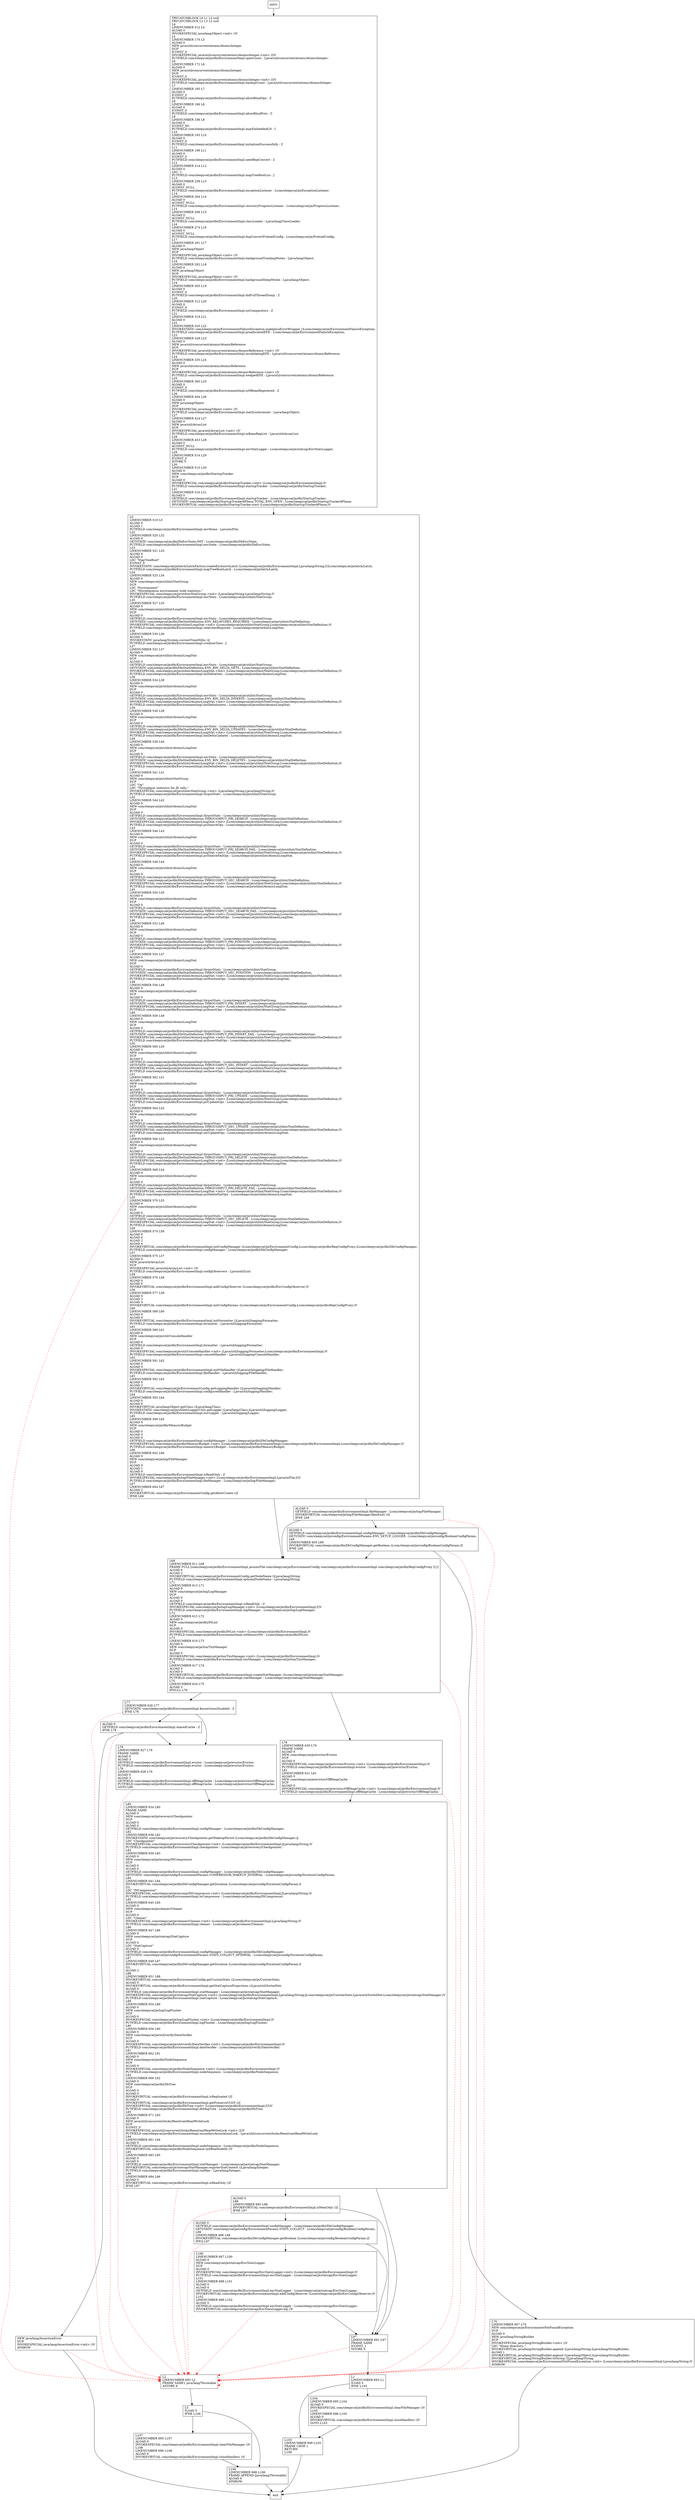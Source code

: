 digraph <init> {
node [shape=record];
685703329 [label="L68\lLINENUMBER 611 L68\lFRAME FULL [com/sleepycat/je/dbi/EnvironmentImpl java/io/File com/sleepycat/je/EnvironmentConfig com/sleepycat/je/dbi/EnvironmentImpl com/sleepycat/je/dbi/RepConfigProxy I] []\lALOAD 0\lALOAD 2\lINVOKEVIRTUAL com/sleepycat/je/EnvironmentConfig.getNodeName ()Ljava/lang/String;\lPUTFIELD com/sleepycat/je/dbi/EnvironmentImpl.optionalNodeName : Ljava/lang/String;\lL71\lLINENUMBER 613 L71\lALOAD 0\lNEW com/sleepycat/je/log/LogManager\lDUP\lALOAD 0\lALOAD 0\lGETFIELD com/sleepycat/je/dbi/EnvironmentImpl.isReadOnly : Z\lINVOKESPECIAL com/sleepycat/je/log/LogManager.\<init\> (Lcom/sleepycat/je/dbi/EnvironmentImpl;Z)V\lPUTFIELD com/sleepycat/je/dbi/EnvironmentImpl.logManager : Lcom/sleepycat/je/log/LogManager;\lL72\lLINENUMBER 615 L72\lALOAD 0\lNEW com/sleepycat/je/dbi/INList\lDUP\lALOAD 0\lINVOKESPECIAL com/sleepycat/je/dbi/INList.\<init\> (Lcom/sleepycat/je/dbi/EnvironmentImpl;)V\lPUTFIELD com/sleepycat/je/dbi/EnvironmentImpl.inMemoryINs : Lcom/sleepycat/je/dbi/INList;\lL73\lLINENUMBER 616 L73\lALOAD 0\lNEW com/sleepycat/je/txn/TxnManager\lDUP\lALOAD 0\lINVOKESPECIAL com/sleepycat/je/txn/TxnManager.\<init\> (Lcom/sleepycat/je/dbi/EnvironmentImpl;)V\lPUTFIELD com/sleepycat/je/dbi/EnvironmentImpl.txnManager : Lcom/sleepycat/je/txn/TxnManager;\lL74\lLINENUMBER 617 L74\lALOAD 0\lALOAD 0\lINVOKEVIRTUAL com/sleepycat/je/dbi/EnvironmentImpl.createStatManager ()Lcom/sleepycat/je/statcap/StatManager;\lPUTFIELD com/sleepycat/je/dbi/EnvironmentImpl.statManager : Lcom/sleepycat/je/statcap/StatManager;\lL75\lLINENUMBER 624 L75\lALOAD 3\lIFNULL L76\l"];
2028900359 [label="L97\lLINENUMBER 691 L97\lFRAME SAME\lICONST_1\lISTORE 5\l"];
1222603648 [label="L100\lLINENUMBER 687 L100\lALOAD 0\lNEW com/sleepycat/je/statcap/EnvStatsLogger\lDUP\lALOAD 0\lINVOKESPECIAL com/sleepycat/je/statcap/EnvStatsLogger.\<init\> (Lcom/sleepycat/je/dbi/EnvironmentImpl;)V\lPUTFIELD com/sleepycat/je/dbi/EnvironmentImpl.envStatLogger : Lcom/sleepycat/je/statcap/EnvStatsLogger;\lL101\lLINENUMBER 688 L101\lALOAD 0\lALOAD 0\lGETFIELD com/sleepycat/je/dbi/EnvironmentImpl.envStatLogger : Lcom/sleepycat/je/statcap/EnvStatsLogger;\lINVOKEVIRTUAL com/sleepycat/je/dbi/EnvironmentImpl.addConfigObserver (Lcom/sleepycat/je/dbi/EnvConfigObserver;)V\lL102\lLINENUMBER 689 L102\lALOAD 0\lGETFIELD com/sleepycat/je/dbi/EnvironmentImpl.envStatLogger : Lcom/sleepycat/je/statcap/EnvStatsLogger;\lINVOKEVIRTUAL com/sleepycat/je/statcap/EnvStatsLogger.log ()V\l"];
986708354 [label="L103\lLINENUMBER 699 L103\lFRAME CHOP 1\lRETURN\lL109\l"];
327660118 [label="ALOAD 0\lGETFIELD com/sleepycat/je/dbi/EnvironmentImpl.configManager : Lcom/sleepycat/je/dbi/DbConfigManager;\lGETSTATIC com/sleepycat/je/config/EnvironmentParams.STATS_COLLECT : Lcom/sleepycat/je/config/BooleanConfigParam;\lL99\lLINENUMBER 686 L99\lINVOKEVIRTUAL com/sleepycat/je/dbi/DbConfigManager.getBoolean (Lcom/sleepycat/je/config/BooleanConfigParam;)Z\lIFEQ L97\l"];
740733602 [label="L2\lLINENUMBER 693 L2\lFRAME SAME1 java/lang/Throwable\lASTORE 6\l"];
185197303 [label="L0\lLINENUMBER 519 L0\lALOAD 0\lALOAD 1\lPUTFIELD com/sleepycat/je/dbi/EnvironmentImpl.envHome : Ljava/io/File;\lL32\lLINENUMBER 520 L32\lALOAD 0\lGETSTATIC com/sleepycat/je/dbi/DbEnvState.INIT : Lcom/sleepycat/je/dbi/DbEnvState;\lPUTFIELD com/sleepycat/je/dbi/EnvironmentImpl.envState : Lcom/sleepycat/je/dbi/DbEnvState;\lL33\lLINENUMBER 521 L33\lALOAD 0\lALOAD 0\lLDC \"MapTreeRoot\"\lICONST_0\lINVOKESTATIC com/sleepycat/je/latch/LatchFactory.createExclusiveLatch (Lcom/sleepycat/je/dbi/EnvironmentImpl;Ljava/lang/String;Z)Lcom/sleepycat/je/latch/Latch;\lPUTFIELD com/sleepycat/je/dbi/EnvironmentImpl.mapTreeRootLatch : Lcom/sleepycat/je/latch/Latch;\lL34\lLINENUMBER 525 L34\lALOAD 0\lNEW com/sleepycat/je/utilint/StatGroup\lDUP\lLDC \"Environment\"\lLDC \"Miscellaneous environment wide statistics.\"\lINVOKESPECIAL com/sleepycat/je/utilint/StatGroup.\<init\> (Ljava/lang/String;Ljava/lang/String;)V\lPUTFIELD com/sleepycat/je/dbi/EnvironmentImpl.envStats : Lcom/sleepycat/je/utilint/StatGroup;\lL35\lLINENUMBER 527 L35\lALOAD 0\lNEW com/sleepycat/je/utilint/LongStat\lDUP\lALOAD 0\lGETFIELD com/sleepycat/je/dbi/EnvironmentImpl.envStats : Lcom/sleepycat/je/utilint/StatGroup;\lGETSTATIC com/sleepycat/je/dbi/DbiStatDefinition.ENV_RELATCHES_REQUIRED : Lcom/sleepycat/je/utilint/StatDefinition;\lINVOKESPECIAL com/sleepycat/je/utilint/LongStat.\<init\> (Lcom/sleepycat/je/utilint/StatGroup;Lcom/sleepycat/je/utilint/StatDefinition;)V\lPUTFIELD com/sleepycat/je/dbi/EnvironmentImpl.relatchesRequired : Lcom/sleepycat/je/utilint/LongStat;\lL36\lLINENUMBER 530 L36\lALOAD 0\lINVOKESTATIC java/lang/System.currentTimeMillis ()J\lPUTFIELD com/sleepycat/je/dbi/EnvironmentImpl.creationTime : J\lL37\lLINENUMBER 532 L37\lALOAD 0\lNEW com/sleepycat/je/utilint/AtomicLongStat\lDUP\lALOAD 0\lGETFIELD com/sleepycat/je/dbi/EnvironmentImpl.envStats : Lcom/sleepycat/je/utilint/StatGroup;\lGETSTATIC com/sleepycat/je/dbi/DbiStatDefinition.ENV_BIN_DELTA_GETS : Lcom/sleepycat/je/utilint/StatDefinition;\lINVOKESPECIAL com/sleepycat/je/utilint/AtomicLongStat.\<init\> (Lcom/sleepycat/je/utilint/StatGroup;Lcom/sleepycat/je/utilint/StatDefinition;)V\lPUTFIELD com/sleepycat/je/dbi/EnvironmentImpl.binDeltaGets : Lcom/sleepycat/je/utilint/AtomicLongStat;\lL38\lLINENUMBER 534 L38\lALOAD 0\lNEW com/sleepycat/je/utilint/AtomicLongStat\lDUP\lALOAD 0\lGETFIELD com/sleepycat/je/dbi/EnvironmentImpl.envStats : Lcom/sleepycat/je/utilint/StatGroup;\lGETSTATIC com/sleepycat/je/dbi/DbiStatDefinition.ENV_BIN_DELTA_INSERTS : Lcom/sleepycat/je/utilint/StatDefinition;\lINVOKESPECIAL com/sleepycat/je/utilint/AtomicLongStat.\<init\> (Lcom/sleepycat/je/utilint/StatGroup;Lcom/sleepycat/je/utilint/StatDefinition;)V\lPUTFIELD com/sleepycat/je/dbi/EnvironmentImpl.binDeltaInserts : Lcom/sleepycat/je/utilint/AtomicLongStat;\lL39\lLINENUMBER 536 L39\lALOAD 0\lNEW com/sleepycat/je/utilint/AtomicLongStat\lDUP\lALOAD 0\lGETFIELD com/sleepycat/je/dbi/EnvironmentImpl.envStats : Lcom/sleepycat/je/utilint/StatGroup;\lGETSTATIC com/sleepycat/je/dbi/DbiStatDefinition.ENV_BIN_DELTA_UPDATES : Lcom/sleepycat/je/utilint/StatDefinition;\lINVOKESPECIAL com/sleepycat/je/utilint/AtomicLongStat.\<init\> (Lcom/sleepycat/je/utilint/StatGroup;Lcom/sleepycat/je/utilint/StatDefinition;)V\lPUTFIELD com/sleepycat/je/dbi/EnvironmentImpl.binDeltaUpdates : Lcom/sleepycat/je/utilint/AtomicLongStat;\lL40\lLINENUMBER 538 L40\lALOAD 0\lNEW com/sleepycat/je/utilint/AtomicLongStat\lDUP\lALOAD 0\lGETFIELD com/sleepycat/je/dbi/EnvironmentImpl.envStats : Lcom/sleepycat/je/utilint/StatGroup;\lGETSTATIC com/sleepycat/je/dbi/DbiStatDefinition.ENV_BIN_DELTA_DELETES : Lcom/sleepycat/je/utilint/StatDefinition;\lINVOKESPECIAL com/sleepycat/je/utilint/AtomicLongStat.\<init\> (Lcom/sleepycat/je/utilint/StatGroup;Lcom/sleepycat/je/utilint/StatDefinition;)V\lPUTFIELD com/sleepycat/je/dbi/EnvironmentImpl.binDeltaDeletes : Lcom/sleepycat/je/utilint/AtomicLongStat;\lL41\lLINENUMBER 541 L41\lALOAD 0\lNEW com/sleepycat/je/utilint/StatGroup\lDUP\lLDC \"Op\"\lLDC \"Throughput statistics for JE calls.\"\lINVOKESPECIAL com/sleepycat/je/utilint/StatGroup.\<init\> (Ljava/lang/String;Ljava/lang/String;)V\lPUTFIELD com/sleepycat/je/dbi/EnvironmentImpl.thrputStats : Lcom/sleepycat/je/utilint/StatGroup;\lL42\lLINENUMBER 544 L42\lALOAD 0\lNEW com/sleepycat/je/utilint/AtomicLongStat\lDUP\lALOAD 0\lGETFIELD com/sleepycat/je/dbi/EnvironmentImpl.thrputStats : Lcom/sleepycat/je/utilint/StatGroup;\lGETSTATIC com/sleepycat/je/dbi/DbiStatDefinition.THROUGHPUT_PRI_SEARCH : Lcom/sleepycat/je/utilint/StatDefinition;\lINVOKESPECIAL com/sleepycat/je/utilint/AtomicLongStat.\<init\> (Lcom/sleepycat/je/utilint/StatGroup;Lcom/sleepycat/je/utilint/StatDefinition;)V\lPUTFIELD com/sleepycat/je/dbi/EnvironmentImpl.priSearchOps : Lcom/sleepycat/je/utilint/AtomicLongStat;\lL43\lLINENUMBER 546 L43\lALOAD 0\lNEW com/sleepycat/je/utilint/AtomicLongStat\lDUP\lALOAD 0\lGETFIELD com/sleepycat/je/dbi/EnvironmentImpl.thrputStats : Lcom/sleepycat/je/utilint/StatGroup;\lGETSTATIC com/sleepycat/je/dbi/DbiStatDefinition.THROUGHPUT_PRI_SEARCH_FAIL : Lcom/sleepycat/je/utilint/StatDefinition;\lINVOKESPECIAL com/sleepycat/je/utilint/AtomicLongStat.\<init\> (Lcom/sleepycat/je/utilint/StatGroup;Lcom/sleepycat/je/utilint/StatDefinition;)V\lPUTFIELD com/sleepycat/je/dbi/EnvironmentImpl.priSearchFailOps : Lcom/sleepycat/je/utilint/AtomicLongStat;\lL44\lLINENUMBER 548 L44\lALOAD 0\lNEW com/sleepycat/je/utilint/AtomicLongStat\lDUP\lALOAD 0\lGETFIELD com/sleepycat/je/dbi/EnvironmentImpl.thrputStats : Lcom/sleepycat/je/utilint/StatGroup;\lGETSTATIC com/sleepycat/je/dbi/DbiStatDefinition.THROUGHPUT_SEC_SEARCH : Lcom/sleepycat/je/utilint/StatDefinition;\lINVOKESPECIAL com/sleepycat/je/utilint/AtomicLongStat.\<init\> (Lcom/sleepycat/je/utilint/StatGroup;Lcom/sleepycat/je/utilint/StatDefinition;)V\lPUTFIELD com/sleepycat/je/dbi/EnvironmentImpl.secSearchOps : Lcom/sleepycat/je/utilint/AtomicLongStat;\lL45\lLINENUMBER 550 L45\lALOAD 0\lNEW com/sleepycat/je/utilint/AtomicLongStat\lDUP\lALOAD 0\lGETFIELD com/sleepycat/je/dbi/EnvironmentImpl.thrputStats : Lcom/sleepycat/je/utilint/StatGroup;\lGETSTATIC com/sleepycat/je/dbi/DbiStatDefinition.THROUGHPUT_SEC_SEARCH_FAIL : Lcom/sleepycat/je/utilint/StatDefinition;\lINVOKESPECIAL com/sleepycat/je/utilint/AtomicLongStat.\<init\> (Lcom/sleepycat/je/utilint/StatGroup;Lcom/sleepycat/je/utilint/StatDefinition;)V\lPUTFIELD com/sleepycat/je/dbi/EnvironmentImpl.secSearchFailOps : Lcom/sleepycat/je/utilint/AtomicLongStat;\lL46\lLINENUMBER 552 L46\lALOAD 0\lNEW com/sleepycat/je/utilint/AtomicLongStat\lDUP\lALOAD 0\lGETFIELD com/sleepycat/je/dbi/EnvironmentImpl.thrputStats : Lcom/sleepycat/je/utilint/StatGroup;\lGETSTATIC com/sleepycat/je/dbi/DbiStatDefinition.THROUGHPUT_PRI_POSITION : Lcom/sleepycat/je/utilint/StatDefinition;\lINVOKESPECIAL com/sleepycat/je/utilint/AtomicLongStat.\<init\> (Lcom/sleepycat/je/utilint/StatGroup;Lcom/sleepycat/je/utilint/StatDefinition;)V\lPUTFIELD com/sleepycat/je/dbi/EnvironmentImpl.priPositionOps : Lcom/sleepycat/je/utilint/AtomicLongStat;\lL47\lLINENUMBER 554 L47\lALOAD 0\lNEW com/sleepycat/je/utilint/AtomicLongStat\lDUP\lALOAD 0\lGETFIELD com/sleepycat/je/dbi/EnvironmentImpl.thrputStats : Lcom/sleepycat/je/utilint/StatGroup;\lGETSTATIC com/sleepycat/je/dbi/DbiStatDefinition.THROUGHPUT_SEC_POSITION : Lcom/sleepycat/je/utilint/StatDefinition;\lINVOKESPECIAL com/sleepycat/je/utilint/AtomicLongStat.\<init\> (Lcom/sleepycat/je/utilint/StatGroup;Lcom/sleepycat/je/utilint/StatDefinition;)V\lPUTFIELD com/sleepycat/je/dbi/EnvironmentImpl.secPositionOps : Lcom/sleepycat/je/utilint/AtomicLongStat;\lL48\lLINENUMBER 556 L48\lALOAD 0\lNEW com/sleepycat/je/utilint/AtomicLongStat\lDUP\lALOAD 0\lGETFIELD com/sleepycat/je/dbi/EnvironmentImpl.thrputStats : Lcom/sleepycat/je/utilint/StatGroup;\lGETSTATIC com/sleepycat/je/dbi/DbiStatDefinition.THROUGHPUT_PRI_INSERT : Lcom/sleepycat/je/utilint/StatDefinition;\lINVOKESPECIAL com/sleepycat/je/utilint/AtomicLongStat.\<init\> (Lcom/sleepycat/je/utilint/StatGroup;Lcom/sleepycat/je/utilint/StatDefinition;)V\lPUTFIELD com/sleepycat/je/dbi/EnvironmentImpl.priInsertOps : Lcom/sleepycat/je/utilint/AtomicLongStat;\lL49\lLINENUMBER 558 L49\lALOAD 0\lNEW com/sleepycat/je/utilint/AtomicLongStat\lDUP\lALOAD 0\lGETFIELD com/sleepycat/je/dbi/EnvironmentImpl.thrputStats : Lcom/sleepycat/je/utilint/StatGroup;\lGETSTATIC com/sleepycat/je/dbi/DbiStatDefinition.THROUGHPUT_PRI_INSERT_FAIL : Lcom/sleepycat/je/utilint/StatDefinition;\lINVOKESPECIAL com/sleepycat/je/utilint/AtomicLongStat.\<init\> (Lcom/sleepycat/je/utilint/StatGroup;Lcom/sleepycat/je/utilint/StatDefinition;)V\lPUTFIELD com/sleepycat/je/dbi/EnvironmentImpl.priInsertFailOps : Lcom/sleepycat/je/utilint/AtomicLongStat;\lL50\lLINENUMBER 560 L50\lALOAD 0\lNEW com/sleepycat/je/utilint/AtomicLongStat\lDUP\lALOAD 0\lGETFIELD com/sleepycat/je/dbi/EnvironmentImpl.thrputStats : Lcom/sleepycat/je/utilint/StatGroup;\lGETSTATIC com/sleepycat/je/dbi/DbiStatDefinition.THROUGHPUT_SEC_INSERT : Lcom/sleepycat/je/utilint/StatDefinition;\lINVOKESPECIAL com/sleepycat/je/utilint/AtomicLongStat.\<init\> (Lcom/sleepycat/je/utilint/StatGroup;Lcom/sleepycat/je/utilint/StatDefinition;)V\lPUTFIELD com/sleepycat/je/dbi/EnvironmentImpl.secInsertOps : Lcom/sleepycat/je/utilint/AtomicLongStat;\lL51\lLINENUMBER 562 L51\lALOAD 0\lNEW com/sleepycat/je/utilint/AtomicLongStat\lDUP\lALOAD 0\lGETFIELD com/sleepycat/je/dbi/EnvironmentImpl.thrputStats : Lcom/sleepycat/je/utilint/StatGroup;\lGETSTATIC com/sleepycat/je/dbi/DbiStatDefinition.THROUGHPUT_PRI_UPDATE : Lcom/sleepycat/je/utilint/StatDefinition;\lINVOKESPECIAL com/sleepycat/je/utilint/AtomicLongStat.\<init\> (Lcom/sleepycat/je/utilint/StatGroup;Lcom/sleepycat/je/utilint/StatDefinition;)V\lPUTFIELD com/sleepycat/je/dbi/EnvironmentImpl.priUpdateOps : Lcom/sleepycat/je/utilint/AtomicLongStat;\lL52\lLINENUMBER 564 L52\lALOAD 0\lNEW com/sleepycat/je/utilint/AtomicLongStat\lDUP\lALOAD 0\lGETFIELD com/sleepycat/je/dbi/EnvironmentImpl.thrputStats : Lcom/sleepycat/je/utilint/StatGroup;\lGETSTATIC com/sleepycat/je/dbi/DbiStatDefinition.THROUGHPUT_SEC_UPDATE : Lcom/sleepycat/je/utilint/StatDefinition;\lINVOKESPECIAL com/sleepycat/je/utilint/AtomicLongStat.\<init\> (Lcom/sleepycat/je/utilint/StatGroup;Lcom/sleepycat/je/utilint/StatDefinition;)V\lPUTFIELD com/sleepycat/je/dbi/EnvironmentImpl.secUpdateOps : Lcom/sleepycat/je/utilint/AtomicLongStat;\lL53\lLINENUMBER 566 L53\lALOAD 0\lNEW com/sleepycat/je/utilint/AtomicLongStat\lDUP\lALOAD 0\lGETFIELD com/sleepycat/je/dbi/EnvironmentImpl.thrputStats : Lcom/sleepycat/je/utilint/StatGroup;\lGETSTATIC com/sleepycat/je/dbi/DbiStatDefinition.THROUGHPUT_PRI_DELETE : Lcom/sleepycat/je/utilint/StatDefinition;\lINVOKESPECIAL com/sleepycat/je/utilint/AtomicLongStat.\<init\> (Lcom/sleepycat/je/utilint/StatGroup;Lcom/sleepycat/je/utilint/StatDefinition;)V\lPUTFIELD com/sleepycat/je/dbi/EnvironmentImpl.priDeleteOps : Lcom/sleepycat/je/utilint/AtomicLongStat;\lL54\lLINENUMBER 568 L54\lALOAD 0\lNEW com/sleepycat/je/utilint/AtomicLongStat\lDUP\lALOAD 0\lGETFIELD com/sleepycat/je/dbi/EnvironmentImpl.thrputStats : Lcom/sleepycat/je/utilint/StatGroup;\lGETSTATIC com/sleepycat/je/dbi/DbiStatDefinition.THROUGHPUT_PRI_DELETE_FAIL : Lcom/sleepycat/je/utilint/StatDefinition;\lINVOKESPECIAL com/sleepycat/je/utilint/AtomicLongStat.\<init\> (Lcom/sleepycat/je/utilint/StatGroup;Lcom/sleepycat/je/utilint/StatDefinition;)V\lPUTFIELD com/sleepycat/je/dbi/EnvironmentImpl.priDeleteFailOps : Lcom/sleepycat/je/utilint/AtomicLongStat;\lL55\lLINENUMBER 570 L55\lALOAD 0\lNEW com/sleepycat/je/utilint/AtomicLongStat\lDUP\lALOAD 0\lGETFIELD com/sleepycat/je/dbi/EnvironmentImpl.thrputStats : Lcom/sleepycat/je/utilint/StatGroup;\lGETSTATIC com/sleepycat/je/dbi/DbiStatDefinition.THROUGHPUT_SEC_DELETE : Lcom/sleepycat/je/utilint/StatDefinition;\lINVOKESPECIAL com/sleepycat/je/utilint/AtomicLongStat.\<init\> (Lcom/sleepycat/je/utilint/StatGroup;Lcom/sleepycat/je/utilint/StatDefinition;)V\lPUTFIELD com/sleepycat/je/dbi/EnvironmentImpl.secDeleteOps : Lcom/sleepycat/je/utilint/AtomicLongStat;\lL56\lLINENUMBER 574 L56\lALOAD 0\lALOAD 0\lALOAD 2\lALOAD 4\lINVOKEVIRTUAL com/sleepycat/je/dbi/EnvironmentImpl.initConfigManager (Lcom/sleepycat/je/EnvironmentConfig;Lcom/sleepycat/je/dbi/RepConfigProxy;)Lcom/sleepycat/je/dbi/DbConfigManager;\lPUTFIELD com/sleepycat/je/dbi/EnvironmentImpl.configManager : Lcom/sleepycat/je/dbi/DbConfigManager;\lL57\lLINENUMBER 575 L57\lALOAD 0\lNEW java/util/ArrayList\lDUP\lINVOKESPECIAL java/util/ArrayList.\<init\> ()V\lPUTFIELD com/sleepycat/je/dbi/EnvironmentImpl.configObservers : Ljava/util/List;\lL58\lLINENUMBER 576 L58\lALOAD 0\lALOAD 0\lINVOKEVIRTUAL com/sleepycat/je/dbi/EnvironmentImpl.addConfigObserver (Lcom/sleepycat/je/dbi/EnvConfigObserver;)V\lL59\lLINENUMBER 577 L59\lALOAD 0\lALOAD 2\lALOAD 4\lINVOKEVIRTUAL com/sleepycat/je/dbi/EnvironmentImpl.initConfigParams (Lcom/sleepycat/je/EnvironmentConfig;Lcom/sleepycat/je/dbi/RepConfigProxy;)V\lL60\lLINENUMBER 588 L60\lALOAD 0\lALOAD 0\lINVOKEVIRTUAL com/sleepycat/je/dbi/EnvironmentImpl.initFormatter ()Ljava/util/logging/Formatter;\lPUTFIELD com/sleepycat/je/dbi/EnvironmentImpl.formatter : Ljava/util/logging/Formatter;\lL61\lLINENUMBER 589 L61\lALOAD 0\lNEW com/sleepycat/je/util/ConsoleHandler\lDUP\lALOAD 0\lGETFIELD com/sleepycat/je/dbi/EnvironmentImpl.formatter : Ljava/util/logging/Formatter;\lALOAD 0\lINVOKESPECIAL com/sleepycat/je/util/ConsoleHandler.\<init\> (Ljava/util/logging/Formatter;Lcom/sleepycat/je/dbi/EnvironmentImpl;)V\lPUTFIELD com/sleepycat/je/dbi/EnvironmentImpl.consoleHandler : Ljava/util/logging/ConsoleHandler;\lL62\lLINENUMBER 591 L62\lALOAD 0\lALOAD 0\lINVOKESPECIAL com/sleepycat/je/dbi/EnvironmentImpl.initFileHandler ()Ljava/util/logging/FileHandler;\lPUTFIELD com/sleepycat/je/dbi/EnvironmentImpl.fileHandler : Ljava/util/logging/FileHandler;\lL63\lLINENUMBER 592 L63\lALOAD 0\lALOAD 2\lINVOKEVIRTUAL com/sleepycat/je/EnvironmentConfig.getLoggingHandler ()Ljava/util/logging/Handler;\lPUTFIELD com/sleepycat/je/dbi/EnvironmentImpl.configuredHandler : Ljava/util/logging/Handler;\lL64\lLINENUMBER 593 L64\lALOAD 0\lALOAD 0\lINVOKEVIRTUAL java/lang/Object.getClass ()Ljava/lang/Class;\lINVOKESTATIC com/sleepycat/je/utilint/LoggerUtils.getLogger (Ljava/lang/Class;)Ljava/util/logging/Logger;\lPUTFIELD com/sleepycat/je/dbi/EnvironmentImpl.envLogger : Ljava/util/logging/Logger;\lL65\lLINENUMBER 599 L65\lALOAD 0\lNEW com/sleepycat/je/dbi/MemoryBudget\lDUP\lALOAD 0\lALOAD 3\lALOAD 0\lGETFIELD com/sleepycat/je/dbi/EnvironmentImpl.configManager : Lcom/sleepycat/je/dbi/DbConfigManager;\lINVOKESPECIAL com/sleepycat/je/dbi/MemoryBudget.\<init\> (Lcom/sleepycat/je/dbi/EnvironmentImpl;Lcom/sleepycat/je/dbi/EnvironmentImpl;Lcom/sleepycat/je/dbi/DbConfigManager;)V\lPUTFIELD com/sleepycat/je/dbi/EnvironmentImpl.memoryBudget : Lcom/sleepycat/je/dbi/MemoryBudget;\lL66\lLINENUMBER 602 L66\lALOAD 0\lNEW com/sleepycat/je/log/FileManager\lDUP\lALOAD 0\lALOAD 1\lALOAD 0\lGETFIELD com/sleepycat/je/dbi/EnvironmentImpl.isReadOnly : Z\lINVOKESPECIAL com/sleepycat/je/log/FileManager.\<init\> (Lcom/sleepycat/je/dbi/EnvironmentImpl;Ljava/io/File;Z)V\lPUTFIELD com/sleepycat/je/dbi/EnvironmentImpl.fileManager : Lcom/sleepycat/je/log/FileManager;\lL67\lLINENUMBER 604 L67\lALOAD 2\lINVOKEVIRTUAL com/sleepycat/je/EnvironmentConfig.getAllowCreate ()Z\lIFNE L68\l"];
351598991 [label="L107\lLINENUMBER 695 L107\lALOAD 0\lINVOKESPECIAL com/sleepycat/je/dbi/EnvironmentImpl.clearFileManager ()V\lL108\lLINENUMBER 696 L108\lALOAD 0\lINVOKEVIRTUAL com/sleepycat/je/dbi/EnvironmentImpl.closeHandlers ()V\l"];
364947525 [label="L70\lLINENUMBER 607 L70\lNEW com/sleepycat/je/EnvironmentNotFoundException\lDUP\lALOAD 0\lNEW java/lang/StringBuilder\lDUP\lINVOKESPECIAL java/lang/StringBuilder.\<init\> ()V\lLDC \"Home directory: \"\lINVOKEVIRTUAL java/lang/StringBuilder.append (Ljava/lang/String;)Ljava/lang/StringBuilder;\lALOAD 1\lINVOKEVIRTUAL java/lang/StringBuilder.append (Ljava/lang/Object;)Ljava/lang/StringBuilder;\lINVOKEVIRTUAL java/lang/StringBuilder.toString ()Ljava/lang/String;\lINVOKESPECIAL com/sleepycat/je/EnvironmentNotFoundException.\<init\> (Lcom/sleepycat/je/dbi/EnvironmentImpl;Ljava/lang/String;)V\lATHROW\l"];
45950963 [label="NEW java/lang/AssertionError\lDUP\lINVOKESPECIAL java/lang/AssertionError.\<init\> ()V\lATHROW\l"];
2117743044 [label="L78\lLINENUMBER 627 L78\lFRAME SAME\lALOAD 0\lALOAD 3\lGETFIELD com/sleepycat/je/dbi/EnvironmentImpl.evictor : Lcom/sleepycat/je/evictor/Evictor;\lPUTFIELD com/sleepycat/je/dbi/EnvironmentImpl.evictor : Lcom/sleepycat/je/evictor/Evictor;\lL79\lLINENUMBER 628 L79\lALOAD 0\lALOAD 3\lGETFIELD com/sleepycat/je/dbi/EnvironmentImpl.offHeapCache : Lcom/sleepycat/je/evictor/OffHeapCache;\lPUTFIELD com/sleepycat/je/dbi/EnvironmentImpl.offHeapCache : Lcom/sleepycat/je/evictor/OffHeapCache;\lGOTO L80\l"];
699286311 [label="TRYCATCHBLOCK L0 L1 L2 null\lTRYCATCHBLOCK L2 L3 L2 null\lL4\lLINENUMBER 512 L4\lALOAD 0\lINVOKESPECIAL java/lang/Object.\<init\> ()V\lL5\lLINENUMBER 170 L5\lALOAD 0\lNEW java/util/concurrent/atomic/AtomicInteger\lDUP\lICONST_0\lINVOKESPECIAL java/util/concurrent/atomic/AtomicInteger.\<init\> (I)V\lPUTFIELD com/sleepycat/je/dbi/EnvironmentImpl.openCount : Ljava/util/concurrent/atomic/AtomicInteger;\lL6\lLINENUMBER 172 L6\lALOAD 0\lNEW java/util/concurrent/atomic/AtomicInteger\lDUP\lICONST_0\lINVOKESPECIAL java/util/concurrent/atomic/AtomicInteger.\<init\> (I)V\lPUTFIELD com/sleepycat/je/dbi/EnvironmentImpl.backupCount : Ljava/util/concurrent/atomic/AtomicInteger;\lL7\lLINENUMBER 185 L7\lALOAD 0\lICONST_0\lPUTFIELD com/sleepycat/je/dbi/EnvironmentImpl.allowBlindOps : Z\lL8\lLINENUMBER 186 L8\lALOAD 0\lICONST_0\lPUTFIELD com/sleepycat/je/dbi/EnvironmentImpl.allowBlindPuts : Z\lL9\lLINENUMBER 188 L9\lALOAD 0\lICONST_M1\lPUTFIELD com/sleepycat/je/dbi/EnvironmentImpl.maxEmbeddedLN : I\lL10\lLINENUMBER 193 L10\lALOAD 0\lICONST_0\lPUTFIELD com/sleepycat/je/dbi/EnvironmentImpl.initializedSuccessfully : Z\lL11\lLINENUMBER 199 L11\lALOAD 0\lICONST_0\lPUTFIELD com/sleepycat/je/dbi/EnvironmentImpl.needRepConvert : Z\lL12\lLINENUMBER 214 L12\lALOAD 0\lLDC -1\lPUTFIELD com/sleepycat/je/dbi/EnvironmentImpl.mapTreeRootLsn : J\lL13\lLINENUMBER 258 L13\lALOAD 0\lACONST_NULL\lPUTFIELD com/sleepycat/je/dbi/EnvironmentImpl.exceptionListener : Lcom/sleepycat/je/ExceptionListener;\lL14\lLINENUMBER 264 L14\lALOAD 0\lACONST_NULL\lPUTFIELD com/sleepycat/je/dbi/EnvironmentImpl.recoveryProgressListener : Lcom/sleepycat/je/ProgressListener;\lL15\lLINENUMBER 269 L15\lALOAD 0\lACONST_NULL\lPUTFIELD com/sleepycat/je/dbi/EnvironmentImpl.classLoader : Ljava/lang/ClassLoader;\lL16\lLINENUMBER 274 L16\lALOAD 0\lACONST_NULL\lPUTFIELD com/sleepycat/je/dbi/EnvironmentImpl.dupConvertPreloadConfig : Lcom/sleepycat/je/PreloadConfig;\lL17\lLINENUMBER 291 L17\lALOAD 0\lNEW java/lang/Object\lDUP\lINVOKESPECIAL java/lang/Object.\<init\> ()V\lPUTFIELD com/sleepycat/je/dbi/EnvironmentImpl.backgroundTrackingMutex : Ljava/lang/Object;\lL18\lLINENUMBER 292 L18\lALOAD 0\lNEW java/lang/Object\lDUP\lINVOKESPECIAL java/lang/Object.\<init\> ()V\lPUTFIELD com/sleepycat/je/dbi/EnvironmentImpl.backgroundSleepMutex : Ljava/lang/Object;\lL19\lLINENUMBER 305 L19\lALOAD 0\lICONST_0\lPUTFIELD com/sleepycat/je/dbi/EnvironmentImpl.didFullThreadDump : Z\lL20\lLINENUMBER 312 L20\lALOAD 0\lICONST_0\lPUTFIELD com/sleepycat/je/dbi/EnvironmentImpl.noComparators : Z\lL21\lLINENUMBER 319 L21\lALOAD 0\lL22\lLINENUMBER 320 L22\lINVOKESTATIC com/sleepycat/je/EnvironmentFailureException.makeJavaErrorWrapper ()Lcom/sleepycat/je/EnvironmentFailureException;\lPUTFIELD com/sleepycat/je/dbi/EnvironmentImpl.preallocatedEFE : Lcom/sleepycat/je/EnvironmentFailureException;\lL23\lLINENUMBER 328 L23\lALOAD 0\lNEW java/util/concurrent/atomic/AtomicReference\lDUP\lINVOKESPECIAL java/util/concurrent/atomic/AtomicReference.\<init\> ()V\lPUTFIELD com/sleepycat/je/dbi/EnvironmentImpl.invalidatingEFE : Ljava/util/concurrent/atomic/AtomicReference;\lL24\lLINENUMBER 335 L24\lALOAD 0\lNEW java/util/concurrent/atomic/AtomicReference\lDUP\lINVOKESPECIAL java/util/concurrent/atomic/AtomicReference.\<init\> ()V\lPUTFIELD com/sleepycat/je/dbi/EnvironmentImpl.wedgedEFE : Ljava/util/concurrent/atomic/AtomicReference;\lL25\lLINENUMBER 360 L25\lALOAD 0\lICONST_0\lPUTFIELD com/sleepycat/je/dbi/EnvironmentImpl.isMBeanRegistered : Z\lL26\lLINENUMBER 404 L26\lALOAD 0\lNEW java/lang/Object\lDUP\lINVOKESPECIAL java/lang/Object.\<init\> ()V\lPUTFIELD com/sleepycat/je/dbi/EnvironmentImpl.statSynchronizer : Ljava/lang/Object;\lL27\lLINENUMBER 424 L27\lALOAD 0\lNEW java/util/ArrayList\lDUP\lINVOKESPECIAL java/util/ArrayList.\<init\> ()V\lPUTFIELD com/sleepycat/je/dbi/EnvironmentImpl.mBeanRegList : Ljava/util/ArrayList;\lL28\lLINENUMBER 453 L28\lALOAD 0\lACONST_NULL\lPUTFIELD com/sleepycat/je/dbi/EnvironmentImpl.envStatLogger : Lcom/sleepycat/je/statcap/EnvStatsLogger;\lL29\lLINENUMBER 514 L29\lICONST_0\lISTORE 5\lL30\lLINENUMBER 515 L30\lALOAD 0\lNEW com/sleepycat/je/dbi/StartupTracker\lDUP\lALOAD 0\lINVOKESPECIAL com/sleepycat/je/dbi/StartupTracker.\<init\> (Lcom/sleepycat/je/dbi/EnvironmentImpl;)V\lPUTFIELD com/sleepycat/je/dbi/EnvironmentImpl.startupTracker : Lcom/sleepycat/je/dbi/StartupTracker;\lL31\lLINENUMBER 516 L31\lALOAD 0\lGETFIELD com/sleepycat/je/dbi/EnvironmentImpl.startupTracker : Lcom/sleepycat/je/dbi/StartupTracker;\lGETSTATIC com/sleepycat/je/dbi/StartupTracker$Phase.TOTAL_ENV_OPEN : Lcom/sleepycat/je/dbi/StartupTracker$Phase;\lINVOKEVIRTUAL com/sleepycat/je/dbi/StartupTracker.start (Lcom/sleepycat/je/dbi/StartupTracker$Phase;)V\l"];
2001365882 [label="L3\lILOAD 5\lIFNE L106\l"];
856695102 [label="ALOAD 0\lGETFIELD com/sleepycat/je/dbi/EnvironmentImpl.fileManager : Lcom/sleepycat/je/log/FileManager;\lINVOKEVIRTUAL com/sleepycat/je/log/FileManager.filesExist ()Z\lIFNE L68\l"];
661352978 [label="L77\lLINENUMBER 626 L77\lGETSTATIC com/sleepycat/je/dbi/EnvironmentImpl.$assertionsDisabled : Z\lIFNE L78\l"];
663018466 [label="L106\lLINENUMBER 698 L106\lFRAME APPEND [java/lang/Throwable]\lALOAD 6\lATHROW\l"];
2144109326 [label="L1\lLINENUMBER 693 L1\lILOAD 5\lIFNE L103\l"];
838145210 [label="ALOAD 0\lGETFIELD com/sleepycat/je/dbi/EnvironmentImpl.configManager : Lcom/sleepycat/je/dbi/DbConfigManager;\lGETSTATIC com/sleepycat/je/config/EnvironmentParams.ENV_SETUP_LOGGER : Lcom/sleepycat/je/config/BooleanConfigParam;\lL69\lLINENUMBER 605 L69\lINVOKEVIRTUAL com/sleepycat/je/dbi/DbConfigManager.getBoolean (Lcom/sleepycat/je/config/BooleanConfigParam;)Z\lIFNE L68\l"];
1848127172 [label="ALOAD 0\lGETFIELD com/sleepycat/je/dbi/EnvironmentImpl.sharedCache : Z\lIFNE L78\l"];
2013556966 [label="L80\lLINENUMBER 634 L80\lFRAME SAME\lALOAD 0\lNEW com/sleepycat/je/recovery/Checkpointer\lDUP\lALOAD 0\lALOAD 0\lGETFIELD com/sleepycat/je/dbi/EnvironmentImpl.configManager : Lcom/sleepycat/je/dbi/DbConfigManager;\lL82\lLINENUMBER 636 L82\lINVOKESTATIC com/sleepycat/je/recovery/Checkpointer.getWakeupPeriod (Lcom/sleepycat/je/dbi/DbConfigManager;)J\lLDC \"Checkpointer\"\lINVOKESPECIAL com/sleepycat/je/recovery/Checkpointer.\<init\> (Lcom/sleepycat/je/dbi/EnvironmentImpl;JLjava/lang/String;)V\lPUTFIELD com/sleepycat/je/dbi/EnvironmentImpl.checkpointer : Lcom/sleepycat/je/recovery/Checkpointer;\lL83\lLINENUMBER 639 L83\lALOAD 0\lNEW com/sleepycat/je/incomp/INCompressor\lDUP\lALOAD 0\lALOAD 0\lGETFIELD com/sleepycat/je/dbi/EnvironmentImpl.configManager : Lcom/sleepycat/je/dbi/DbConfigManager;\lGETSTATIC com/sleepycat/je/config/EnvironmentParams.COMPRESSOR_WAKEUP_INTERVAL : Lcom/sleepycat/je/config/DurationConfigParam;\lL84\lLINENUMBER 641 L84\lINVOKEVIRTUAL com/sleepycat/je/dbi/DbConfigManager.getDuration (Lcom/sleepycat/je/config/DurationConfigParam;)I\lI2L\lLDC \"INCompressor\"\lINVOKESPECIAL com/sleepycat/je/incomp/INCompressor.\<init\> (Lcom/sleepycat/je/dbi/EnvironmentImpl;JLjava/lang/String;)V\lPUTFIELD com/sleepycat/je/dbi/EnvironmentImpl.inCompressor : Lcom/sleepycat/je/incomp/INCompressor;\lL85\lLINENUMBER 645 L85\lALOAD 0\lNEW com/sleepycat/je/cleaner/Cleaner\lDUP\lALOAD 0\lLDC \"Cleaner\"\lINVOKESPECIAL com/sleepycat/je/cleaner/Cleaner.\<init\> (Lcom/sleepycat/je/dbi/EnvironmentImpl;Ljava/lang/String;)V\lPUTFIELD com/sleepycat/je/dbi/EnvironmentImpl.cleaner : Lcom/sleepycat/je/cleaner/Cleaner;\lL86\lLINENUMBER 647 L86\lALOAD 0\lNEW com/sleepycat/je/statcap/StatCapture\lDUP\lALOAD 0\lLDC \"StatCapture\"\lALOAD 0\lGETFIELD com/sleepycat/je/dbi/EnvironmentImpl.configManager : Lcom/sleepycat/je/dbi/DbConfigManager;\lGETSTATIC com/sleepycat/je/config/EnvironmentParams.STATS_COLLECT_INTERVAL : Lcom/sleepycat/je/config/DurationConfigParam;\lL87\lLINENUMBER 649 L87\lINVOKEVIRTUAL com/sleepycat/je/dbi/DbConfigManager.getDuration (Lcom/sleepycat/je/config/DurationConfigParam;)I\lI2L\lALOAD 2\lL88\lLINENUMBER 651 L88\lINVOKEVIRTUAL com/sleepycat/je/EnvironmentConfig.getCustomStats ()Lcom/sleepycat/je/CustomStats;\lALOAD 0\lINVOKEVIRTUAL com/sleepycat/je/dbi/EnvironmentImpl.getStatCaptureProjections ()Ljava/util/SortedSet;\lALOAD 0\lGETFIELD com/sleepycat/je/dbi/EnvironmentImpl.statManager : Lcom/sleepycat/je/statcap/StatManager;\lINVOKESPECIAL com/sleepycat/je/statcap/StatCapture.\<init\> (Lcom/sleepycat/je/dbi/EnvironmentImpl;Ljava/lang/String;JLcom/sleepycat/je/CustomStats;Ljava/util/SortedSet;Lcom/sleepycat/je/statcap/StatManager;)V\lPUTFIELD com/sleepycat/je/dbi/EnvironmentImpl.statCapture : Lcom/sleepycat/je/statcap/StatCapture;\lL89\lLINENUMBER 654 L89\lALOAD 0\lNEW com/sleepycat/je/log/LogFlusher\lDUP\lALOAD 0\lINVOKESPECIAL com/sleepycat/je/log/LogFlusher.\<init\> (Lcom/sleepycat/je/dbi/EnvironmentImpl;)V\lPUTFIELD com/sleepycat/je/dbi/EnvironmentImpl.logFlusher : Lcom/sleepycat/je/log/LogFlusher;\lL90\lLINENUMBER 656 L90\lALOAD 0\lNEW com/sleepycat/je/util/verify/DataVerifier\lDUP\lALOAD 0\lINVOKESPECIAL com/sleepycat/je/util/verify/DataVerifier.\<init\> (Lcom/sleepycat/je/dbi/EnvironmentImpl;)V\lPUTFIELD com/sleepycat/je/dbi/EnvironmentImpl.dataVerifier : Lcom/sleepycat/je/util/verify/DataVerifier;\lL91\lLINENUMBER 662 L91\lALOAD 0\lNEW com/sleepycat/je/dbi/NodeSequence\lDUP\lALOAD 0\lINVOKESPECIAL com/sleepycat/je/dbi/NodeSequence.\<init\> (Lcom/sleepycat/je/dbi/EnvironmentImpl;)V\lPUTFIELD com/sleepycat/je/dbi/EnvironmentImpl.nodeSequence : Lcom/sleepycat/je/dbi/NodeSequence;\lL92\lLINENUMBER 669 L92\lALOAD 0\lNEW com/sleepycat/je/dbi/DbTree\lDUP\lALOAD 0\lALOAD 0\lINVOKEVIRTUAL com/sleepycat/je/dbi/EnvironmentImpl.isReplicated ()Z\lALOAD 0\lINVOKEVIRTUAL com/sleepycat/je/dbi/EnvironmentImpl.getPreserveVLSN ()Z\lINVOKESPECIAL com/sleepycat/je/dbi/DbTree.\<init\> (Lcom/sleepycat/je/dbi/EnvironmentImpl;ZZ)V\lPUTFIELD com/sleepycat/je/dbi/EnvironmentImpl.dbMapTree : Lcom/sleepycat/je/dbi/DbTree;\lL93\lLINENUMBER 671 L93\lALOAD 0\lNEW java/util/concurrent/locks/ReentrantReadWriteLock\lDUP\lICONST_0\lINVOKESPECIAL java/util/concurrent/locks/ReentrantReadWriteLock.\<init\> (Z)V\lPUTFIELD com/sleepycat/je/dbi/EnvironmentImpl.secondaryAssociationLock : Ljava/util/concurrent/locks/ReentrantReadWriteLock;\lL94\lLINENUMBER 681 L94\lALOAD 0\lGETFIELD com/sleepycat/je/dbi/EnvironmentImpl.nodeSequence : Lcom/sleepycat/je/dbi/NodeSequence;\lINVOKEVIRTUAL com/sleepycat/je/dbi/NodeSequence.initRealNodeId ()V\lL95\lLINENUMBER 683 L95\lALOAD 0\lALOAD 0\lGETFIELD com/sleepycat/je/dbi/EnvironmentImpl.statManager : Lcom/sleepycat/je/statcap/StatManager;\lINVOKEVIRTUAL com/sleepycat/je/statcap/StatManager.registerStatContext ()Ljava/lang/Integer;\lPUTFIELD com/sleepycat/je/dbi/EnvironmentImpl.statKey : Ljava/lang/Integer;\lL96\lLINENUMBER 684 L96\lALOAD 0\lINVOKEVIRTUAL com/sleepycat/je/dbi/EnvironmentImpl.isReadOnly ()Z\lIFNE L97\l"];
2002887766 [label="L76\lLINENUMBER 630 L76\lFRAME SAME\lALOAD 0\lNEW com/sleepycat/je/evictor/Evictor\lDUP\lALOAD 0\lINVOKESPECIAL com/sleepycat/je/evictor/Evictor.\<init\> (Lcom/sleepycat/je/dbi/EnvironmentImpl;)V\lPUTFIELD com/sleepycat/je/dbi/EnvironmentImpl.evictor : Lcom/sleepycat/je/evictor/Evictor;\lL81\lLINENUMBER 631 L81\lALOAD 0\lNEW com/sleepycat/je/evictor/OffHeapCache\lDUP\lALOAD 0\lINVOKESPECIAL com/sleepycat/je/evictor/OffHeapCache.\<init\> (Lcom/sleepycat/je/dbi/EnvironmentImpl;)V\lPUTFIELD com/sleepycat/je/dbi/EnvironmentImpl.offHeapCache : Lcom/sleepycat/je/evictor/OffHeapCache;\l"];
908933608 [label="L104\lLINENUMBER 695 L104\lALOAD 0\lINVOKESPECIAL com/sleepycat/je/dbi/EnvironmentImpl.clearFileManager ()V\lL105\lLINENUMBER 696 L105\lALOAD 0\lINVOKEVIRTUAL com/sleepycat/je/dbi/EnvironmentImpl.closeHandlers ()V\lGOTO L103\l"];
1475690284 [label="ALOAD 0\lL98\lLINENUMBER 685 L98\lINVOKEVIRTUAL com/sleepycat/je/dbi/EnvironmentImpl.isMemOnly ()Z\lIFNE L97\l"];
entry;
exit;
685703329 -> 661352978
685703329 -> 740733602 [style=dashed, color=red]
685703329 -> 2002887766
2028900359 -> 2144109326
2028900359 -> 740733602 [style=dashed, color=red]
1222603648 -> 2028900359
1222603648 -> 740733602 [style=dashed, color=red]
986708354 -> exit
351598991 -> 663018466
364947525 -> exit
364947525 -> 740733602 [style=dashed, color=red]
45950963 -> exit
45950963 -> 740733602 [style=dashed, color=red]
2117743044 -> 740733602 [style=dashed, color=red]
2117743044 -> 2013556966
1848127172 -> 740733602 [style=dashed, color=red]
1848127172 -> 45950963
1848127172 -> 2117743044
2013556966 -> 2028900359
2013556966 -> 740733602 [style=dashed, color=red]
2013556966 -> 1475690284
1475690284 -> 2028900359
1475690284 -> 327660118
1475690284 -> 740733602 [style=dashed, color=red]
327660118 -> 2028900359
327660118 -> 1222603648
327660118 -> 740733602 [style=dashed, color=red]
740733602 -> 2001365882
740733602 -> 740733602 [style=dashed, color=red]
185197303 -> 685703329
185197303 -> 856695102
185197303 -> 740733602 [style=dashed, color=red]
699286311 -> 185197303
2001365882 -> 663018466
2001365882 -> 351598991
entry -> 699286311
856695102 -> 685703329
856695102 -> 838145210
856695102 -> 740733602 [style=dashed, color=red]
661352978 -> 1848127172
661352978 -> 740733602 [style=dashed, color=red]
661352978 -> 2117743044
663018466 -> exit
2144109326 -> 986708354
2144109326 -> 908933608
838145210 -> 685703329
838145210 -> 740733602 [style=dashed, color=red]
838145210 -> 364947525
2002887766 -> 740733602 [style=dashed, color=red]
2002887766 -> 2013556966
908933608 -> 986708354
}
